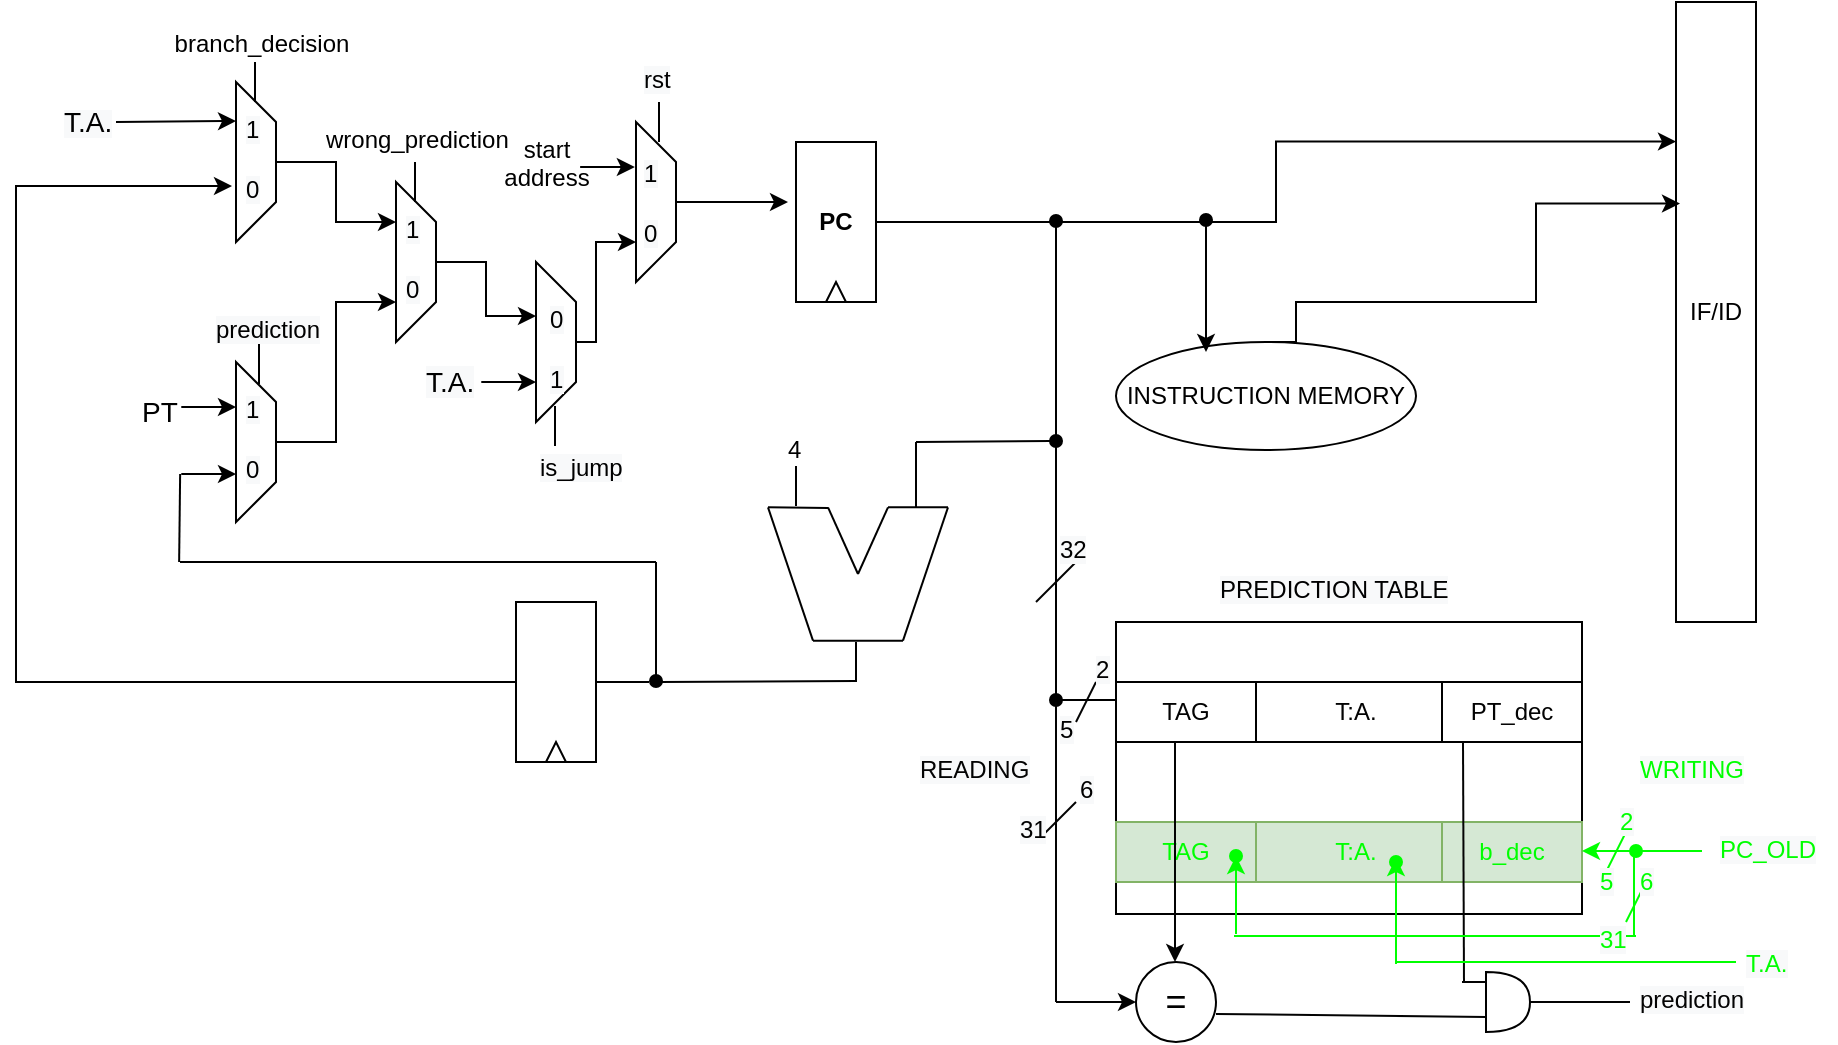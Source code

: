 <mxfile version="14.3.1" type="device"><diagram id="KxJtJAkUww6zyt8d-dVo" name="Page-1"><mxGraphModel dx="1021" dy="529" grid="1" gridSize="10" guides="1" tooltips="1" connect="1" arrows="1" fold="1" page="1" pageScale="1" pageWidth="827" pageHeight="1169" math="0" shadow="0"><root><mxCell id="0"/><mxCell id="1" parent="0"/><mxCell id="iuv61O9GPGtDp2s_SXu8-129" style="edgeStyle=orthogonalEdgeStyle;rounded=0;orthogonalLoop=1;jettySize=auto;html=1;exitX=0.5;exitY=0;exitDx=0;exitDy=0;entryX=0.25;entryY=1;entryDx=0;entryDy=0;" parent="1" source="iuv61O9GPGtDp2s_SXu8-1" target="iuv61O9GPGtDp2s_SXu8-3" edge="1"><mxGeometry relative="1" as="geometry"/></mxCell><mxCell id="iuv61O9GPGtDp2s_SXu8-1" value="" style="shape=trapezoid;perimeter=trapezoidPerimeter;whiteSpace=wrap;html=1;fixedSize=1;fillColor=#FFFFFF;direction=south;" parent="1" vertex="1"><mxGeometry x="180" y="180" width="20" height="80" as="geometry"/></mxCell><mxCell id="iuv61O9GPGtDp2s_SXu8-128" style="edgeStyle=orthogonalEdgeStyle;rounded=0;orthogonalLoop=1;jettySize=auto;html=1;exitX=0.5;exitY=0;exitDx=0;exitDy=0;entryX=0.75;entryY=1;entryDx=0;entryDy=0;" parent="1" source="iuv61O9GPGtDp2s_SXu8-2" target="iuv61O9GPGtDp2s_SXu8-3" edge="1"><mxGeometry relative="1" as="geometry"/></mxCell><mxCell id="iuv61O9GPGtDp2s_SXu8-2" value="" style="shape=trapezoid;perimeter=trapezoidPerimeter;whiteSpace=wrap;html=1;fixedSize=1;fillColor=#FFFFFF;direction=south;" parent="1" vertex="1"><mxGeometry x="180" y="320" width="20" height="80" as="geometry"/></mxCell><mxCell id="iuv61O9GPGtDp2s_SXu8-130" style="edgeStyle=orthogonalEdgeStyle;rounded=0;orthogonalLoop=1;jettySize=auto;html=1;exitX=0.5;exitY=0;exitDx=0;exitDy=0;entryX=0.338;entryY=1;entryDx=0;entryDy=0;entryPerimeter=0;" parent="1" source="iuv61O9GPGtDp2s_SXu8-3" target="iuv61O9GPGtDp2s_SXu8-4" edge="1"><mxGeometry relative="1" as="geometry"/></mxCell><mxCell id="iuv61O9GPGtDp2s_SXu8-3" value="" style="shape=trapezoid;perimeter=trapezoidPerimeter;whiteSpace=wrap;html=1;fixedSize=1;fillColor=#FFFFFF;direction=south;" parent="1" vertex="1"><mxGeometry x="260" y="230" width="20" height="80" as="geometry"/></mxCell><mxCell id="iuv61O9GPGtDp2s_SXu8-131" style="edgeStyle=orthogonalEdgeStyle;rounded=0;orthogonalLoop=1;jettySize=auto;html=1;exitX=0.5;exitY=0;exitDx=0;exitDy=0;entryX=0.75;entryY=1;entryDx=0;entryDy=0;" parent="1" source="iuv61O9GPGtDp2s_SXu8-4" target="iuv61O9GPGtDp2s_SXu8-5" edge="1"><mxGeometry relative="1" as="geometry"><Array as="points"><mxPoint x="360" y="310"/><mxPoint x="360" y="260"/></Array></mxGeometry></mxCell><mxCell id="iuv61O9GPGtDp2s_SXu8-4" value="" style="shape=trapezoid;perimeter=trapezoidPerimeter;whiteSpace=wrap;html=1;fixedSize=1;fillColor=#FFFFFF;direction=south;" parent="1" vertex="1"><mxGeometry x="330" y="270" width="20" height="80" as="geometry"/></mxCell><mxCell id="iuv61O9GPGtDp2s_SXu8-132" style="edgeStyle=orthogonalEdgeStyle;rounded=0;orthogonalLoop=1;jettySize=auto;html=1;exitX=0.5;exitY=0;exitDx=0;exitDy=0;entryX=-0.1;entryY=0.375;entryDx=0;entryDy=0;entryPerimeter=0;" parent="1" source="iuv61O9GPGtDp2s_SXu8-5" target="iuv61O9GPGtDp2s_SXu8-6" edge="1"><mxGeometry relative="1" as="geometry"/></mxCell><mxCell id="iuv61O9GPGtDp2s_SXu8-5" value="" style="shape=trapezoid;perimeter=trapezoidPerimeter;whiteSpace=wrap;html=1;fixedSize=1;fillColor=#FFFFFF;direction=south;" parent="1" vertex="1"><mxGeometry x="380" y="200" width="20" height="80" as="geometry"/></mxCell><mxCell id="iuv61O9GPGtDp2s_SXu8-69" style="edgeStyle=orthogonalEdgeStyle;rounded=0;orthogonalLoop=1;jettySize=auto;html=1;exitX=1;exitY=0.5;exitDx=0;exitDy=0;entryX=0;entryY=0.225;entryDx=0;entryDy=0;entryPerimeter=0;" parent="1" source="iuv61O9GPGtDp2s_SXu8-6" target="iuv61O9GPGtDp2s_SXu8-68" edge="1"><mxGeometry relative="1" as="geometry"/></mxCell><mxCell id="iuv61O9GPGtDp2s_SXu8-6" value="&lt;b&gt;PC&lt;/b&gt;" style="rounded=0;whiteSpace=wrap;html=1;" parent="1" vertex="1"><mxGeometry x="460" y="210" width="40" height="80" as="geometry"/></mxCell><mxCell id="iuv61O9GPGtDp2s_SXu8-68" value="IF/ID" style="rounded=0;whiteSpace=wrap;html=1;" parent="1" vertex="1"><mxGeometry x="900" y="140" width="40" height="310" as="geometry"/></mxCell><mxCell id="iuv61O9GPGtDp2s_SXu8-106" value="" style="group;direction=west;rotation=90;shadow=0;comic=0;" parent="1" vertex="1" connectable="0"><mxGeometry x="476" y="376" width="60" height="100" as="geometry"/></mxCell><mxCell id="iuv61O9GPGtDp2s_SXu8-107" value="" style="group;direction=west;rotation=90;shadow=0;comic=0;" parent="iuv61O9GPGtDp2s_SXu8-106" vertex="1" connectable="0"><mxGeometry x="-15" width="60" height="100" as="geometry"/></mxCell><mxCell id="iuv61O9GPGtDp2s_SXu8-108" value="" style="endArrow=none;html=1;shadow=0;comic=0;" parent="iuv61O9GPGtDp2s_SXu8-107" edge="1"><mxGeometry width="50" height="50" relative="1" as="geometry"><mxPoint x="75" y="16.667" as="sourcePoint"/><mxPoint x="52.5" y="83.333" as="targetPoint"/></mxGeometry></mxCell><mxCell id="iuv61O9GPGtDp2s_SXu8-109" value="" style="endArrow=none;html=1;shadow=0;comic=0;" parent="iuv61O9GPGtDp2s_SXu8-107" edge="1"><mxGeometry width="50" height="50" relative="1" as="geometry"><mxPoint x="-15" y="16.667" as="sourcePoint"/><mxPoint x="7.5" y="83.333" as="targetPoint"/></mxGeometry></mxCell><mxCell id="iuv61O9GPGtDp2s_SXu8-110" value="" style="endArrow=none;html=1;shadow=0;comic=0;" parent="iuv61O9GPGtDp2s_SXu8-107" edge="1"><mxGeometry width="50" height="50" relative="1" as="geometry"><mxPoint x="7.5" y="83.333" as="sourcePoint"/><mxPoint x="52.5" y="83.333" as="targetPoint"/></mxGeometry></mxCell><mxCell id="iuv61O9GPGtDp2s_SXu8-111" value="" style="endArrow=none;html=1;shadow=0;comic=0;" parent="iuv61O9GPGtDp2s_SXu8-107" edge="1"><mxGeometry width="50" height="50" relative="1" as="geometry"><mxPoint x="-15" y="16.667" as="sourcePoint"/><mxPoint x="15" y="17" as="targetPoint"/></mxGeometry></mxCell><mxCell id="iuv61O9GPGtDp2s_SXu8-112" value="" style="endArrow=none;html=1;shadow=0;comic=0;" parent="iuv61O9GPGtDp2s_SXu8-107" edge="1"><mxGeometry width="50" height="50" relative="1" as="geometry"><mxPoint x="45" y="16.667" as="sourcePoint"/><mxPoint x="75" y="16.667" as="targetPoint"/></mxGeometry></mxCell><mxCell id="iuv61O9GPGtDp2s_SXu8-113" value="" style="endArrow=none;html=1;shadow=0;comic=0;" parent="iuv61O9GPGtDp2s_SXu8-107" edge="1"><mxGeometry width="50" height="50" relative="1" as="geometry"><mxPoint x="15" y="16.667" as="sourcePoint"/><mxPoint x="30" y="50" as="targetPoint"/></mxGeometry></mxCell><mxCell id="iuv61O9GPGtDp2s_SXu8-114" value="" style="endArrow=none;html=1;shadow=0;comic=0;" parent="iuv61O9GPGtDp2s_SXu8-107" edge="1"><mxGeometry width="50" height="50" relative="1" as="geometry"><mxPoint x="45" y="16.667" as="sourcePoint"/><mxPoint x="30" y="50" as="targetPoint"/></mxGeometry></mxCell><mxCell id="iuv61O9GPGtDp2s_SXu8-120" style="edgeStyle=orthogonalEdgeStyle;rounded=0;orthogonalLoop=1;jettySize=auto;html=1;exitX=0;exitY=0.5;exitDx=0;exitDy=0;entryX=0.65;entryY=1.1;entryDx=0;entryDy=0;entryPerimeter=0;" parent="1" source="iuv61O9GPGtDp2s_SXu8-116" target="iuv61O9GPGtDp2s_SXu8-1" edge="1"><mxGeometry relative="1" as="geometry"><Array as="points"><mxPoint x="70" y="480"/><mxPoint x="70" y="232"/></Array></mxGeometry></mxCell><mxCell id="iuv61O9GPGtDp2s_SXu8-116" value="" style="rounded=0;whiteSpace=wrap;html=1;" parent="1" vertex="1"><mxGeometry x="320" y="440" width="40" height="80" as="geometry"/></mxCell><mxCell id="iuv61O9GPGtDp2s_SXu8-118" value="" style="endArrow=none;html=1;" parent="1" edge="1"><mxGeometry width="50" height="50" relative="1" as="geometry"><mxPoint x="490" y="480" as="sourcePoint"/><mxPoint x="490" y="460" as="targetPoint"/></mxGeometry></mxCell><mxCell id="iuv61O9GPGtDp2s_SXu8-119" value="" style="endArrow=none;html=1;entryX=1;entryY=0.5;entryDx=0;entryDy=0;" parent="1" target="iuv61O9GPGtDp2s_SXu8-116" edge="1"><mxGeometry width="50" height="50" relative="1" as="geometry"><mxPoint x="386.5" y="480" as="sourcePoint"/><mxPoint x="420" y="479.5" as="targetPoint"/></mxGeometry></mxCell><mxCell id="iuv61O9GPGtDp2s_SXu8-123" value="" style="endArrow=none;html=1;" parent="1" edge="1"><mxGeometry width="50" height="50" relative="1" as="geometry"><mxPoint x="152" y="420" as="sourcePoint"/><mxPoint x="390" y="420" as="targetPoint"/></mxGeometry></mxCell><mxCell id="iuv61O9GPGtDp2s_SXu8-125" value="" style="endArrow=none;html=1;" parent="1" edge="1"><mxGeometry width="50" height="50" relative="1" as="geometry"><mxPoint x="151.57" y="420" as="sourcePoint"/><mxPoint x="152.07" y="376" as="targetPoint"/></mxGeometry></mxCell><mxCell id="iuv61O9GPGtDp2s_SXu8-134" value="" style="endArrow=none;html=1;entryX=1;entryY=0.5;entryDx=0;entryDy=0;" parent="1" edge="1"><mxGeometry width="50" height="50" relative="1" as="geometry"><mxPoint x="490" y="479.5" as="sourcePoint"/><mxPoint x="391.5" y="480" as="targetPoint"/></mxGeometry></mxCell><mxCell id="iuv61O9GPGtDp2s_SXu8-147" value="" style="endArrow=none;html=1;startArrow=oval;startFill=1;" parent="1" edge="1"><mxGeometry width="50" height="50" relative="1" as="geometry"><mxPoint x="390" y="479.5" as="sourcePoint"/><mxPoint x="390" y="420" as="targetPoint"/></mxGeometry></mxCell><mxCell id="iuv61O9GPGtDp2s_SXu8-148" value="" style="endArrow=none;html=1;startArrow=oval;startFill=1;" parent="1" edge="1"><mxGeometry width="50" height="50" relative="1" as="geometry"><mxPoint x="590" y="249.5" as="sourcePoint"/><mxPoint x="590" y="490" as="targetPoint"/></mxGeometry></mxCell><mxCell id="iuv61O9GPGtDp2s_SXu8-149" value="" style="endArrow=none;html=1;startArrow=oval;startFill=1;" parent="1" edge="1"><mxGeometry width="50" height="50" relative="1" as="geometry"><mxPoint x="590" y="359.5" as="sourcePoint"/><mxPoint x="520" y="360" as="targetPoint"/></mxGeometry></mxCell><mxCell id="iuv61O9GPGtDp2s_SXu8-150" value="" style="endArrow=none;html=1;" parent="1" edge="1"><mxGeometry width="50" height="50" relative="1" as="geometry"><mxPoint x="520" y="393" as="sourcePoint"/><mxPoint x="520" y="360" as="targetPoint"/></mxGeometry></mxCell><mxCell id="iuv61O9GPGtDp2s_SXu8-152" value="" style="endArrow=none;html=1;startArrow=oval;startFill=1;" parent="1" edge="1"><mxGeometry width="50" height="50" relative="1" as="geometry"><mxPoint x="665" y="249" as="sourcePoint"/><mxPoint x="665" y="270" as="targetPoint"/></mxGeometry></mxCell><mxCell id="iuv61O9GPGtDp2s_SXu8-156" style="edgeStyle=orthogonalEdgeStyle;rounded=0;orthogonalLoop=1;jettySize=auto;html=1;exitX=0.5;exitY=0;exitDx=0;exitDy=0;entryX=0.05;entryY=0.325;entryDx=0;entryDy=0;entryPerimeter=0;" parent="1" source="iuv61O9GPGtDp2s_SXu8-153" target="iuv61O9GPGtDp2s_SXu8-68" edge="1"><mxGeometry relative="1" as="geometry"><Array as="points"><mxPoint x="710" y="310"/><mxPoint x="710" y="290"/><mxPoint x="830" y="290"/><mxPoint x="830" y="241"/></Array></mxGeometry></mxCell><mxCell id="iuv61O9GPGtDp2s_SXu8-153" value="INSTRUCTION MEMORY" style="ellipse;whiteSpace=wrap;html=1;" parent="1" vertex="1"><mxGeometry x="620" y="310" width="150" height="54" as="geometry"/></mxCell><mxCell id="iuv61O9GPGtDp2s_SXu8-159" value="" style="triangle;whiteSpace=wrap;html=1;rotation=0;fillColor=none;direction=north;" parent="1" vertex="1"><mxGeometry x="335" y="510" width="10" height="10" as="geometry"/></mxCell><mxCell id="iuv61O9GPGtDp2s_SXu8-160" value="" style="triangle;whiteSpace=wrap;html=1;rotation=0;fillColor=none;direction=north;" parent="1" vertex="1"><mxGeometry x="475" y="280" width="10" height="10" as="geometry"/></mxCell><mxCell id="iuv61O9GPGtDp2s_SXu8-161" value="" style="endArrow=classic;html=1;" parent="1" edge="1"><mxGeometry width="50" height="50" relative="1" as="geometry"><mxPoint x="120" y="200" as="sourcePoint"/><mxPoint x="180" y="199.5" as="targetPoint"/></mxGeometry></mxCell><mxCell id="iuv61O9GPGtDp2s_SXu8-164" value="" style="endArrow=classic;html=1;" parent="1" edge="1"><mxGeometry width="50" height="50" relative="1" as="geometry"><mxPoint x="152.64" y="342.5" as="sourcePoint"/><mxPoint x="180" y="342.5" as="targetPoint"/></mxGeometry></mxCell><mxCell id="iuv61O9GPGtDp2s_SXu8-165" value="&lt;font style=&quot;font-size: 14px&quot;&gt;PT&lt;/font&gt;" style="text;html=1;" parent="1" vertex="1"><mxGeometry x="130.57" y="330" width="20" height="20" as="geometry"/></mxCell><mxCell id="iuv61O9GPGtDp2s_SXu8-166" value="" style="endArrow=classic;html=1;" parent="1" edge="1"><mxGeometry width="50" height="50" relative="1" as="geometry"><mxPoint x="352.07" y="222.5" as="sourcePoint"/><mxPoint x="379.43" y="222.5" as="targetPoint"/></mxGeometry></mxCell><mxCell id="iuv61O9GPGtDp2s_SXu8-167" value="start &lt;br&gt;address" style="text;html=1;align=center;" parent="1" vertex="1"><mxGeometry x="310" y="200" width="50" height="20" as="geometry"/></mxCell><mxCell id="iuv61O9GPGtDp2s_SXu8-168" value="" style="endArrow=classic;html=1;" parent="1" edge="1"><mxGeometry width="50" height="50" relative="1" as="geometry"><mxPoint x="152.64" y="376" as="sourcePoint"/><mxPoint x="180" y="376" as="targetPoint"/></mxGeometry></mxCell><mxCell id="iuv61O9GPGtDp2s_SXu8-170" value="" style="endArrow=none;html=1;" parent="1" edge="1"><mxGeometry width="50" height="50" relative="1" as="geometry"><mxPoint x="460" y="372" as="sourcePoint"/><mxPoint x="460" y="392" as="targetPoint"/></mxGeometry></mxCell><mxCell id="iuv61O9GPGtDp2s_SXu8-171" value="&lt;span style=&quot;color: rgb(0 , 0 , 0) ; font-family: &amp;#34;helvetica&amp;#34; ; font-style: normal ; font-weight: 400 ; letter-spacing: normal ; text-align: left ; text-indent: 0px ; text-transform: none ; word-spacing: 0px ; background-color: rgb(248 , 249 , 250) ; display: inline ; float: none&quot;&gt;&lt;font style=&quot;font-size: 14px&quot;&gt;T.A.&lt;/font&gt;&lt;/span&gt;" style="text;whiteSpace=wrap;html=1;" parent="1" vertex="1"><mxGeometry x="92" y="185" width="20" height="30" as="geometry"/></mxCell><mxCell id="iuv61O9GPGtDp2s_SXu8-172" value="&lt;span style=&quot;color: rgb(0, 0, 0); font-family: helvetica; font-size: 14px; font-style: normal; font-weight: 400; letter-spacing: normal; text-align: left; text-indent: 0px; text-transform: none; word-spacing: 0px; background-color: rgb(248, 249, 250); display: inline; float: none;&quot;&gt;T.A.&lt;/span&gt;" style="text;whiteSpace=wrap;html=1;" parent="1" vertex="1"><mxGeometry x="273" y="315" width="30" height="30" as="geometry"/></mxCell><mxCell id="iuv61O9GPGtDp2s_SXu8-173" value="" style="endArrow=classic;html=1;" parent="1" edge="1"><mxGeometry width="50" height="50" relative="1" as="geometry"><mxPoint x="302.64" y="330" as="sourcePoint"/><mxPoint x="330" y="330" as="targetPoint"/></mxGeometry></mxCell><mxCell id="iuv61O9GPGtDp2s_SXu8-175" value="&lt;div style=&quot;text-align: center&quot;&gt;&lt;span&gt;&lt;font face=&quot;helvetica&quot;&gt;4&lt;/font&gt;&lt;/span&gt;&lt;/div&gt;" style="text;whiteSpace=wrap;html=1;" parent="1" vertex="1"><mxGeometry x="454" y="350" width="20" height="20" as="geometry"/></mxCell><mxCell id="iuv61O9GPGtDp2s_SXu8-176" value="&lt;span style=&quot;color: rgb(0 , 0 , 0) ; font-family: &amp;#34;helvetica&amp;#34; ; font-size: 12px ; font-style: normal ; font-weight: 400 ; letter-spacing: normal ; text-align: center ; text-indent: 0px ; text-transform: none ; word-spacing: 0px ; background-color: rgb(248 , 249 , 250) ; display: inline ; float: none&quot;&gt;1&lt;/span&gt;" style="text;whiteSpace=wrap;html=1;" parent="1" vertex="1"><mxGeometry x="183" y="190" width="20" height="30" as="geometry"/></mxCell><mxCell id="iuv61O9GPGtDp2s_SXu8-177" value="&lt;span style=&quot;color: rgb(0 , 0 , 0) ; font-family: &amp;#34;helvetica&amp;#34; ; font-size: 12px ; font-style: normal ; font-weight: 400 ; letter-spacing: normal ; text-align: center ; text-indent: 0px ; text-transform: none ; word-spacing: 0px ; background-color: rgb(248 , 249 , 250) ; display: inline ; float: none&quot;&gt;0&lt;/span&gt;" style="text;whiteSpace=wrap;html=1;" parent="1" vertex="1"><mxGeometry x="183" y="220" width="20" height="30" as="geometry"/></mxCell><mxCell id="iuv61O9GPGtDp2s_SXu8-182" value="&lt;span style=&quot;color: rgb(0 , 0 , 0) ; font-family: &amp;#34;helvetica&amp;#34; ; font-size: 12px ; font-style: normal ; font-weight: 400 ; letter-spacing: normal ; text-align: center ; text-indent: 0px ; text-transform: none ; word-spacing: 0px ; background-color: rgb(248 , 249 , 250) ; display: inline ; float: none&quot;&gt;1&lt;/span&gt;" style="text;whiteSpace=wrap;html=1;" parent="1" vertex="1"><mxGeometry x="183" y="330" width="20" height="30" as="geometry"/></mxCell><mxCell id="iuv61O9GPGtDp2s_SXu8-183" value="&lt;span style=&quot;color: rgb(0 , 0 , 0) ; font-family: &amp;#34;helvetica&amp;#34; ; font-size: 12px ; font-style: normal ; font-weight: 400 ; letter-spacing: normal ; text-align: center ; text-indent: 0px ; text-transform: none ; word-spacing: 0px ; background-color: rgb(248 , 249 , 250) ; display: inline ; float: none&quot;&gt;0&lt;/span&gt;" style="text;whiteSpace=wrap;html=1;" parent="1" vertex="1"><mxGeometry x="183" y="360" width="20" height="30" as="geometry"/></mxCell><mxCell id="iuv61O9GPGtDp2s_SXu8-184" value="&lt;span style=&quot;color: rgb(0 , 0 , 0) ; font-family: &amp;#34;helvetica&amp;#34; ; font-size: 12px ; font-style: normal ; font-weight: 400 ; letter-spacing: normal ; text-align: center ; text-indent: 0px ; text-transform: none ; word-spacing: 0px ; background-color: rgb(248 , 249 , 250) ; display: inline ; float: none&quot;&gt;1&lt;/span&gt;" style="text;whiteSpace=wrap;html=1;" parent="1" vertex="1"><mxGeometry x="263" y="240" width="20" height="30" as="geometry"/></mxCell><mxCell id="iuv61O9GPGtDp2s_SXu8-185" value="&lt;span style=&quot;color: rgb(0 , 0 , 0) ; font-family: &amp;#34;helvetica&amp;#34; ; font-size: 12px ; font-style: normal ; font-weight: 400 ; letter-spacing: normal ; text-align: center ; text-indent: 0px ; text-transform: none ; word-spacing: 0px ; background-color: rgb(248 , 249 , 250) ; display: inline ; float: none&quot;&gt;0&lt;/span&gt;" style="text;whiteSpace=wrap;html=1;" parent="1" vertex="1"><mxGeometry x="263" y="270" width="20" height="30" as="geometry"/></mxCell><mxCell id="iuv61O9GPGtDp2s_SXu8-186" value="&lt;span style=&quot;color: rgb(0 , 0 , 0) ; font-family: &amp;#34;helvetica&amp;#34; ; font-size: 12px ; font-style: normal ; font-weight: 400 ; letter-spacing: normal ; text-align: center ; text-indent: 0px ; text-transform: none ; word-spacing: 0px ; background-color: rgb(248 , 249 , 250) ; display: inline ; float: none&quot;&gt;1&lt;/span&gt;" style="text;whiteSpace=wrap;html=1;" parent="1" vertex="1"><mxGeometry x="382" y="212" width="20" height="30" as="geometry"/></mxCell><mxCell id="iuv61O9GPGtDp2s_SXu8-187" value="&lt;span style=&quot;color: rgb(0 , 0 , 0) ; font-family: &amp;#34;helvetica&amp;#34; ; font-size: 12px ; font-style: normal ; font-weight: 400 ; letter-spacing: normal ; text-align: center ; text-indent: 0px ; text-transform: none ; word-spacing: 0px ; background-color: rgb(248 , 249 , 250) ; display: inline ; float: none&quot;&gt;0&lt;/span&gt;" style="text;whiteSpace=wrap;html=1;" parent="1" vertex="1"><mxGeometry x="382" y="242" width="20" height="30" as="geometry"/></mxCell><mxCell id="iuv61O9GPGtDp2s_SXu8-188" value="&lt;span style=&quot;color: rgb(0 , 0 , 0) ; font-family: &amp;#34;helvetica&amp;#34; ; font-size: 12px ; font-style: normal ; font-weight: 400 ; letter-spacing: normal ; text-align: center ; text-indent: 0px ; text-transform: none ; word-spacing: 0px ; background-color: rgb(248 , 249 , 250) ; display: inline ; float: none&quot;&gt;0&lt;/span&gt;" style="text;whiteSpace=wrap;html=1;" parent="1" vertex="1"><mxGeometry x="335" y="285" width="20" height="35" as="geometry"/></mxCell><mxCell id="iuv61O9GPGtDp2s_SXu8-189" value="&lt;span style=&quot;color: rgb(0 , 0 , 0) ; font-family: &amp;#34;helvetica&amp;#34; ; font-size: 12px ; font-style: normal ; font-weight: 400 ; letter-spacing: normal ; text-align: center ; text-indent: 0px ; text-transform: none ; word-spacing: 0px ; background-color: rgb(248 , 249 , 250) ; display: inline ; float: none&quot;&gt;1&lt;/span&gt;" style="text;whiteSpace=wrap;html=1;" parent="1" vertex="1"><mxGeometry x="335" y="315" width="20" height="30" as="geometry"/></mxCell><mxCell id="iuv61O9GPGtDp2s_SXu8-190" value="" style="endArrow=none;html=1;fontColor=#FF0000;" parent="1" edge="1"><mxGeometry width="50" height="50" relative="1" as="geometry"><mxPoint x="391.5" y="210" as="sourcePoint"/><mxPoint x="391.5" y="190" as="targetPoint"/></mxGeometry></mxCell><mxCell id="iuv61O9GPGtDp2s_SXu8-193" value="" style="endArrow=none;html=1;fontColor=#FF0000;" parent="1" edge="1"><mxGeometry width="50" height="50" relative="1" as="geometry"><mxPoint x="189.5" y="190" as="sourcePoint"/><mxPoint x="189.5" y="170" as="targetPoint"/></mxGeometry></mxCell><mxCell id="iuv61O9GPGtDp2s_SXu8-194" value="" style="endArrow=none;html=1;fontColor=#FF0000;" parent="1" edge="1"><mxGeometry width="50" height="50" relative="1" as="geometry"><mxPoint x="339.5" y="362" as="sourcePoint"/><mxPoint x="339.5" y="342" as="targetPoint"/></mxGeometry></mxCell><mxCell id="iuv61O9GPGtDp2s_SXu8-195" value="" style="endArrow=none;html=1;fontColor=#FF0000;" parent="1" edge="1"><mxGeometry width="50" height="50" relative="1" as="geometry"><mxPoint x="269.5" y="240" as="sourcePoint"/><mxPoint x="269.5" y="220" as="targetPoint"/></mxGeometry></mxCell><mxCell id="iuv61O9GPGtDp2s_SXu8-196" value="" style="endArrow=none;html=1;fontColor=#FF0000;" parent="1" edge="1"><mxGeometry width="50" height="50" relative="1" as="geometry"><mxPoint x="191.5" y="331" as="sourcePoint"/><mxPoint x="191.5" y="311" as="targetPoint"/></mxGeometry></mxCell><mxCell id="iuv61O9GPGtDp2s_SXu8-197" value="&lt;div&gt;&lt;span&gt;&lt;font color=&quot;#000000&quot; face=&quot;helvetica&quot;&gt;branch_&lt;/font&gt;&lt;/span&gt;&lt;span style=&quot;color: rgb(0 , 0 , 0) ; font-family: &amp;#34;helvetica&amp;#34;&quot;&gt;decision&lt;/span&gt;&lt;/div&gt;" style="text;whiteSpace=wrap;html=1;fontColor=#FF0000;align=center;" parent="1" vertex="1"><mxGeometry x="163" y="147" width="60" height="30" as="geometry"/></mxCell><mxCell id="iuv61O9GPGtDp2s_SXu8-198" value="&lt;div style=&quot;text-align: center&quot;&gt;&lt;span&gt;&lt;font color=&quot;#000000&quot; face=&quot;helvetica&quot;&gt;wrong_prediction&lt;/font&gt;&lt;/span&gt;&lt;/div&gt;" style="text;whiteSpace=wrap;html=1;fontColor=#FF0000;" parent="1" vertex="1"><mxGeometry x="223" y="195" width="67" height="30" as="geometry"/></mxCell><mxCell id="iuv61O9GPGtDp2s_SXu8-199" value="&lt;span style=&quot;color: rgb(0 , 0 , 0) ; font-family: &amp;#34;helvetica&amp;#34; ; font-size: 12px ; font-style: normal ; font-weight: 400 ; letter-spacing: normal ; text-align: center ; text-indent: 0px ; text-transform: none ; word-spacing: 0px ; background-color: rgb(248 , 249 , 250) ; display: inline ; float: none&quot;&gt;rst&lt;/span&gt;" style="text;whiteSpace=wrap;html=1;fontColor=#FF0000;" parent="1" vertex="1"><mxGeometry x="382" y="165" width="20" height="30" as="geometry"/></mxCell><mxCell id="iuv61O9GPGtDp2s_SXu8-200" value="&lt;span style=&quot;color: rgb(0 , 0 , 0) ; font-family: &amp;#34;helvetica&amp;#34; ; font-size: 12px ; font-style: normal ; font-weight: 400 ; letter-spacing: normal ; text-align: center ; text-indent: 0px ; text-transform: none ; word-spacing: 0px ; background-color: rgb(248 , 249 , 250) ; display: inline ; float: none&quot;&gt;is_jump&lt;/span&gt;" style="text;whiteSpace=wrap;html=1;fontColor=#FF0000;" parent="1" vertex="1"><mxGeometry x="330" y="359" width="20" height="30" as="geometry"/></mxCell><mxCell id="iuv61O9GPGtDp2s_SXu8-202" value="&lt;span style=&quot;color: rgb(0 , 0 , 0) ; font-family: &amp;#34;helvetica&amp;#34; ; font-size: 12px ; font-style: normal ; font-weight: 400 ; letter-spacing: normal ; text-align: center ; text-indent: 0px ; text-transform: none ; word-spacing: 0px ; background-color: rgb(248 , 249 , 250) ; display: inline ; float: none&quot;&gt;prediction&lt;/span&gt;" style="text;whiteSpace=wrap;html=1;fontColor=#FF0000;" parent="1" vertex="1"><mxGeometry x="168" y="290" width="50" height="30" as="geometry"/></mxCell><mxCell id="iuv61O9GPGtDp2s_SXu8-204" value="" style="rounded=0;whiteSpace=wrap;html=1;fontColor=#FF0000;" parent="1" vertex="1"><mxGeometry x="620" y="450" width="233" height="146" as="geometry"/></mxCell><mxCell id="iuv61O9GPGtDp2s_SXu8-205" value="&lt;font color=&quot;#030303&quot;&gt;TAG&lt;/font&gt;" style="rounded=0;whiteSpace=wrap;html=1;fontColor=#FF0000;" parent="1" vertex="1"><mxGeometry x="620" y="480" width="70" height="30" as="geometry"/></mxCell><mxCell id="iuv61O9GPGtDp2s_SXu8-206" value="&lt;font color=&quot;#030303&quot;&gt;T:A.&lt;/font&gt;" style="rounded=0;whiteSpace=wrap;html=1;fontColor=#FF0000;" parent="1" vertex="1"><mxGeometry x="690" y="480" width="100" height="30" as="geometry"/></mxCell><mxCell id="iuv61O9GPGtDp2s_SXu8-207" value="&lt;font color=&quot;#030303&quot;&gt;PT_dec&lt;/font&gt;" style="rounded=0;whiteSpace=wrap;html=1;fontColor=#FF0000;" parent="1" vertex="1"><mxGeometry x="783" y="480" width="70" height="30" as="geometry"/></mxCell><mxCell id="iuv61O9GPGtDp2s_SXu8-208" value="&lt;font color=&quot;#00ff00&quot;&gt;TAG&lt;/font&gt;" style="rounded=0;whiteSpace=wrap;html=1;fillColor=#d5e8d4;strokeColor=#82b366;" parent="1" vertex="1"><mxGeometry x="620" y="550" width="70" height="30" as="geometry"/></mxCell><mxCell id="iuv61O9GPGtDp2s_SXu8-209" value="&lt;font color=&quot;#00ff00&quot;&gt;T:A.&lt;/font&gt;" style="rounded=0;whiteSpace=wrap;html=1;fillColor=#d5e8d4;strokeColor=#82b366;" parent="1" vertex="1"><mxGeometry x="690" y="550" width="100" height="30" as="geometry"/></mxCell><mxCell id="iuv61O9GPGtDp2s_SXu8-210" value="&lt;font color=&quot;#00ff00&quot;&gt;b_dec&lt;/font&gt;" style="rounded=0;whiteSpace=wrap;html=1;fillColor=#d5e8d4;strokeColor=#82b366;" parent="1" vertex="1"><mxGeometry x="783" y="550" width="70" height="30" as="geometry"/></mxCell><mxCell id="iuv61O9GPGtDp2s_SXu8-211" value="" style="endArrow=none;html=1;startArrow=oval;startFill=1;entryX=0;entryY=0.25;entryDx=0;entryDy=0;" parent="1" edge="1"><mxGeometry width="50" height="50" relative="1" as="geometry"><mxPoint x="590" y="489" as="sourcePoint"/><mxPoint x="620" y="489" as="targetPoint"/></mxGeometry></mxCell><mxCell id="iuv61O9GPGtDp2s_SXu8-212" value="&lt;font style=&quot;font-size: 18px&quot; color=&quot;#000000&quot;&gt;=&lt;/font&gt;" style="ellipse;whiteSpace=wrap;html=1;aspect=fixed;fontColor=#FF0000;" parent="1" vertex="1"><mxGeometry x="630" y="620" width="40" height="40" as="geometry"/></mxCell><mxCell id="iuv61O9GPGtDp2s_SXu8-213" value="" style="shape=or;whiteSpace=wrap;html=1;fontColor=#FF0000;" parent="1" vertex="1"><mxGeometry x="805" y="625" width="22" height="30" as="geometry"/></mxCell><mxCell id="iuv61O9GPGtDp2s_SXu8-214" value="" style="endArrow=none;html=1;labelBackgroundColor=#000000;entryX=0;entryY=0.75;entryDx=0;entryDy=0;entryPerimeter=0;strokeColor=#030303;" parent="1" target="iuv61O9GPGtDp2s_SXu8-213" edge="1"><mxGeometry width="50" height="50" relative="1" as="geometry"><mxPoint x="670" y="646" as="sourcePoint"/><mxPoint x="720" y="596" as="targetPoint"/></mxGeometry></mxCell><mxCell id="iuv61O9GPGtDp2s_SXu8-215" value="" style="endArrow=none;html=1;labelBackgroundColor=#000000;strokeColor=#030303;fontColor=#000000;entryX=0.25;entryY=1;entryDx=0;entryDy=0;" parent="1" edge="1"><mxGeometry width="50" height="50" relative="1" as="geometry"><mxPoint x="794" y="630" as="sourcePoint"/><mxPoint x="793.5" y="510" as="targetPoint"/></mxGeometry></mxCell><mxCell id="iuv61O9GPGtDp2s_SXu8-216" value="" style="endArrow=none;html=1;labelBackgroundColor=#000000;strokeColor=#030303;fontColor=#000000;entryX=0.75;entryY=1;entryDx=0;entryDy=0;" parent="1" edge="1"><mxGeometry width="50" height="50" relative="1" as="geometry"><mxPoint x="793" y="630" as="sourcePoint"/><mxPoint x="805" y="630" as="targetPoint"/></mxGeometry></mxCell><mxCell id="iuv61O9GPGtDp2s_SXu8-217" value="" style="endArrow=none;html=1;labelBackgroundColor=#000000;strokeColor=#030303;fontColor=#000000;" parent="1" edge="1"><mxGeometry width="50" height="50" relative="1" as="geometry"><mxPoint x="827" y="640" as="sourcePoint"/><mxPoint x="877" y="640" as="targetPoint"/></mxGeometry></mxCell><mxCell id="iuv61O9GPGtDp2s_SXu8-218" value="&lt;span style=&quot;color: rgb(3 , 3 , 3) ; font-family: &amp;#34;helvetica&amp;#34; ; font-size: 12px ; font-style: normal ; font-weight: 400 ; letter-spacing: normal ; text-align: center ; text-indent: 0px ; text-transform: none ; word-spacing: 0px ; background-color: rgb(248 , 249 , 250) ; display: inline ; float: none&quot;&gt;prediction&lt;/span&gt;" style="text;whiteSpace=wrap;html=1;fontColor=#000000;" parent="1" vertex="1"><mxGeometry x="880" y="625" width="50" height="30" as="geometry"/></mxCell><mxCell id="iuv61O9GPGtDp2s_SXu8-219" value="" style="endArrow=none;html=1;labelBackgroundColor=#000000;strokeColor=#030303;fontColor=#000000;" parent="1" edge="1"><mxGeometry width="50" height="50" relative="1" as="geometry"><mxPoint x="590" y="640" as="sourcePoint"/><mxPoint x="590" y="490" as="targetPoint"/></mxGeometry></mxCell><mxCell id="iuv61O9GPGtDp2s_SXu8-220" value="" style="endArrow=classic;html=1;labelBackgroundColor=#000000;strokeColor=#030303;fontColor=#000000;entryX=0;entryY=0.5;entryDx=0;entryDy=0;" parent="1" target="iuv61O9GPGtDp2s_SXu8-212" edge="1"><mxGeometry width="50" height="50" relative="1" as="geometry"><mxPoint x="590" y="640" as="sourcePoint"/><mxPoint x="640" y="590" as="targetPoint"/></mxGeometry></mxCell><mxCell id="iuv61O9GPGtDp2s_SXu8-221" value="" style="endArrow=classic;html=1;labelBackgroundColor=#000000;strokeColor=#030303;fontColor=#000000;" parent="1" edge="1"><mxGeometry width="50" height="50" relative="1" as="geometry"><mxPoint x="649.5" y="510" as="sourcePoint"/><mxPoint x="649.5" y="620" as="targetPoint"/></mxGeometry></mxCell><mxCell id="iuv61O9GPGtDp2s_SXu8-222" value="&lt;span style=&quot;color: rgb(0 , 0 , 0) ; font-family: &amp;#34;helvetica&amp;#34; ; font-size: 12px ; font-style: normal ; font-weight: 400 ; letter-spacing: normal ; text-align: center ; text-indent: 0px ; text-transform: none ; word-spacing: 0px ; background-color: rgb(248 , 249 , 250) ; display: inline ; float: none&quot;&gt;PREDICTION TABLE&lt;/span&gt;" style="text;whiteSpace=wrap;html=1;fontColor=#000000;" parent="1" vertex="1"><mxGeometry x="670" y="420" width="160" height="30" as="geometry"/></mxCell><mxCell id="iuv61O9GPGtDp2s_SXu8-224" value="" style="endArrow=none;html=1;labelBackgroundColor=#000000;strokeColor=#030303;fontColor=#000000;" parent="1" edge="1"><mxGeometry width="50" height="50" relative="1" as="geometry"><mxPoint x="580" y="440" as="sourcePoint"/><mxPoint x="600" y="420" as="targetPoint"/></mxGeometry></mxCell><mxCell id="iuv61O9GPGtDp2s_SXu8-225" value="" style="endArrow=none;html=1;labelBackgroundColor=#000000;strokeColor=#030303;fontColor=#000000;" parent="1" edge="1"><mxGeometry width="50" height="50" relative="1" as="geometry"><mxPoint x="600" y="500" as="sourcePoint"/><mxPoint x="610" y="480" as="targetPoint"/></mxGeometry></mxCell><mxCell id="iuv61O9GPGtDp2s_SXu8-226" value="" style="endArrow=none;html=1;labelBackgroundColor=#000000;strokeColor=#030303;fontColor=#000000;" parent="1" edge="1"><mxGeometry width="50" height="50" relative="1" as="geometry"><mxPoint x="580" y="560" as="sourcePoint"/><mxPoint x="600" y="540" as="targetPoint"/></mxGeometry></mxCell><mxCell id="iuv61O9GPGtDp2s_SXu8-227" value="&lt;span style=&quot;color: rgb(0 , 0 , 0) ; font-family: &amp;#34;helvetica&amp;#34; ; font-size: 12px ; font-style: normal ; font-weight: 400 ; letter-spacing: normal ; text-align: center ; text-indent: 0px ; text-transform: none ; word-spacing: 0px ; background-color: rgb(248 , 249 , 250) ; display: inline ; float: none&quot;&gt;32&lt;/span&gt;" style="text;whiteSpace=wrap;html=1;fontColor=#000000;" parent="1" vertex="1"><mxGeometry x="590" y="400" width="20" height="30" as="geometry"/></mxCell><mxCell id="iuv61O9GPGtDp2s_SXu8-228" value="&lt;span style=&quot;color: rgb(0 , 0 , 0) ; font-family: &amp;#34;helvetica&amp;#34; ; font-size: 12px ; font-style: normal ; font-weight: 400 ; letter-spacing: normal ; text-align: center ; text-indent: 0px ; text-transform: none ; word-spacing: 0px ; background-color: rgb(248 , 249 , 250) ; display: inline ; float: none&quot;&gt;2&lt;/span&gt;" style="text;whiteSpace=wrap;html=1;fontColor=#000000;" parent="1" vertex="1"><mxGeometry x="608" y="460" width="20" height="30" as="geometry"/></mxCell><mxCell id="iuv61O9GPGtDp2s_SXu8-231" value="&lt;span style=&quot;color: rgb(0 , 0 , 0) ; font-family: &amp;#34;helvetica&amp;#34; ; font-size: 12px ; font-style: normal ; font-weight: 400 ; letter-spacing: normal ; text-align: center ; text-indent: 0px ; text-transform: none ; word-spacing: 0px ; background-color: rgb(248 , 249 , 250) ; display: inline ; float: none&quot;&gt;5&lt;/span&gt;" style="text;whiteSpace=wrap;html=1;fontColor=#000000;" parent="1" vertex="1"><mxGeometry x="590" y="490" width="20" height="30" as="geometry"/></mxCell><mxCell id="iuv61O9GPGtDp2s_SXu8-232" value="&lt;span style=&quot;color: rgb(0 , 0 , 0) ; font-family: &amp;#34;helvetica&amp;#34; ; font-size: 12px ; font-style: normal ; font-weight: 400 ; letter-spacing: normal ; text-align: center ; text-indent: 0px ; text-transform: none ; word-spacing: 0px ; background-color: rgb(248 , 249 , 250) ; display: inline ; float: none&quot;&gt;31&lt;/span&gt;" style="text;whiteSpace=wrap;html=1;fontColor=#000000;" parent="1" vertex="1"><mxGeometry x="570" y="540" width="20" height="30" as="geometry"/></mxCell><mxCell id="iuv61O9GPGtDp2s_SXu8-233" value="&lt;span style=&quot;color: rgb(0 , 0 , 0) ; font-family: &amp;#34;helvetica&amp;#34; ; font-size: 12px ; font-style: normal ; font-weight: 400 ; letter-spacing: normal ; text-align: center ; text-indent: 0px ; text-transform: none ; word-spacing: 0px ; background-color: rgb(248 , 249 , 250) ; display: inline ; float: none&quot;&gt;6&lt;/span&gt;" style="text;whiteSpace=wrap;html=1;fontColor=#000000;" parent="1" vertex="1"><mxGeometry x="600" y="520" width="20" height="30" as="geometry"/></mxCell><mxCell id="lWCNDJkaBdMzrHqNiuab-1" value="&lt;span style=&quot;color: rgb(3 , 3 , 3) ; font-family: &amp;#34;helvetica&amp;#34; ; font-size: 12px ; font-style: normal ; font-weight: 400 ; letter-spacing: normal ; text-align: center ; text-indent: 0px ; text-transform: none ; word-spacing: 0px ; background-color: rgb(248 , 249 , 250) ; display: inline ; float: none&quot;&gt;READING&lt;/span&gt;" style="text;whiteSpace=wrap;html=1;" parent="1" vertex="1"><mxGeometry x="520" y="510" width="60" height="30" as="geometry"/></mxCell><mxCell id="lWCNDJkaBdMzrHqNiuab-2" value="&lt;span style=&quot;font-family: &amp;#34;helvetica&amp;#34; ; font-size: 12px ; font-style: normal ; font-weight: 400 ; letter-spacing: normal ; text-align: center ; text-indent: 0px ; text-transform: none ; word-spacing: 0px ; background-color: rgb(248 , 249 , 250) ; display: inline ; float: none&quot;&gt;&lt;font color=&quot;#00ff00&quot;&gt;WRITING&lt;br&gt;&lt;br&gt;&lt;/font&gt;&lt;/span&gt;" style="text;whiteSpace=wrap;html=1;" parent="1" vertex="1"><mxGeometry x="880" y="510" width="70" height="30" as="geometry"/></mxCell><mxCell id="lWCNDJkaBdMzrHqNiuab-3" value="" style="endArrow=classic;html=1;strokeColor=#00FF00;" parent="1" edge="1"><mxGeometry width="50" height="50" relative="1" as="geometry"><mxPoint x="913" y="564.5" as="sourcePoint"/><mxPoint x="853" y="564.5" as="targetPoint"/></mxGeometry></mxCell><mxCell id="lWCNDJkaBdMzrHqNiuab-4" value="&lt;span style=&quot;color: rgb(0 , 255 , 0) ; font-family: &amp;#34;helvetica&amp;#34; ; font-size: 12px ; font-style: normal ; font-weight: 400 ; letter-spacing: normal ; text-align: center ; text-indent: 0px ; text-transform: none ; word-spacing: 0px ; background-color: rgb(248 , 249 , 250) ; display: inline ; float: none&quot;&gt;PC_OLD&lt;/span&gt;" style="text;whiteSpace=wrap;html=1;" parent="1" vertex="1"><mxGeometry x="920" y="550" width="60" height="30" as="geometry"/></mxCell><mxCell id="lWCNDJkaBdMzrHqNiuab-5" value="" style="endArrow=classic;html=1;strokeColor=#00FF00;" parent="1" edge="1"><mxGeometry width="50" height="50" relative="1" as="geometry"><mxPoint x="760" y="621" as="sourcePoint"/><mxPoint x="760" y="568" as="targetPoint"/></mxGeometry></mxCell><mxCell id="lWCNDJkaBdMzrHqNiuab-6" value="" style="endArrow=classic;html=1;strokeColor=#00FF00;" parent="1" edge="1"><mxGeometry width="50" height="50" relative="1" as="geometry"><mxPoint x="680" y="606" as="sourcePoint"/><mxPoint x="680" y="567" as="targetPoint"/></mxGeometry></mxCell><mxCell id="lWCNDJkaBdMzrHqNiuab-7" value="" style="endArrow=none;html=1;strokeColor=#00FF00;" parent="1" edge="1"><mxGeometry width="50" height="50" relative="1" as="geometry"><mxPoint x="679" y="607" as="sourcePoint"/><mxPoint x="880" y="607" as="targetPoint"/></mxGeometry></mxCell><mxCell id="lWCNDJkaBdMzrHqNiuab-8" value="" style="endArrow=none;html=1;strokeColor=#00FF00;" parent="1" edge="1"><mxGeometry width="50" height="50" relative="1" as="geometry"><mxPoint x="760" y="620" as="sourcePoint"/><mxPoint x="930" y="620" as="targetPoint"/></mxGeometry></mxCell><mxCell id="lWCNDJkaBdMzrHqNiuab-9" value="" style="endArrow=none;html=1;strokeColor=#00FF00;" parent="1" edge="1"><mxGeometry width="50" height="50" relative="1" as="geometry"><mxPoint x="879" y="607" as="sourcePoint"/><mxPoint x="879" y="565" as="targetPoint"/></mxGeometry></mxCell><mxCell id="lWCNDJkaBdMzrHqNiuab-10" value="&lt;span style=&quot;color: rgb(0 , 255 , 0) ; font-family: &amp;#34;helvetica&amp;#34; ; font-size: 12px ; font-style: normal ; font-weight: 400 ; letter-spacing: normal ; text-align: center ; text-indent: 0px ; text-transform: none ; word-spacing: 0px ; background-color: rgb(248 , 249 , 250) ; display: inline ; float: none&quot;&gt;T.A.&lt;/span&gt;" style="text;whiteSpace=wrap;html=1;" parent="1" vertex="1"><mxGeometry x="933" y="607" width="40" height="30" as="geometry"/></mxCell><mxCell id="lWCNDJkaBdMzrHqNiuab-12" value="" style="endArrow=none;html=1;startArrow=oval;startFill=1;fillColor=#d5e8d4;strokeColor=#00FF00;" parent="1" edge="1"><mxGeometry width="50" height="50" relative="1" as="geometry"><mxPoint x="880" y="564.5" as="sourcePoint"/><mxPoint x="860" y="564.5" as="targetPoint"/></mxGeometry></mxCell><mxCell id="lWCNDJkaBdMzrHqNiuab-13" value="" style="endArrow=none;html=1;labelBackgroundColor=#000000;fontColor=#000000;fillColor=#d5e8d4;strokeColor=#00FF00;" parent="1" edge="1"><mxGeometry width="50" height="50" relative="1" as="geometry"><mxPoint x="875" y="555" as="sourcePoint"/><mxPoint x="865" y="575" as="targetPoint"/></mxGeometry></mxCell><mxCell id="lWCNDJkaBdMzrHqNiuab-16" value="&lt;span style=&quot;color: rgb(0 , 255 , 0) ; font-family: &amp;#34;helvetica&amp;#34; ; font-size: 12px ; font-style: normal ; font-weight: 400 ; letter-spacing: normal ; text-align: center ; text-indent: 0px ; text-transform: none ; word-spacing: 0px ; background-color: rgb(248 , 249 , 250) ; display: inline ; float: none&quot;&gt;2&lt;/span&gt;" style="text;whiteSpace=wrap;html=1;" parent="1" vertex="1"><mxGeometry x="870" y="536" width="20" height="30" as="geometry"/></mxCell><mxCell id="lWCNDJkaBdMzrHqNiuab-17" value="&lt;span style=&quot;color: rgb(0 , 255 , 0) ; font-family: &amp;#34;helvetica&amp;#34; ; font-size: 12px ; font-style: normal ; font-weight: 400 ; letter-spacing: normal ; text-align: center ; text-indent: 0px ; text-transform: none ; word-spacing: 0px ; background-color: rgb(248 , 249 , 250) ; display: inline ; float: none&quot;&gt;5&lt;/span&gt;" style="text;whiteSpace=wrap;html=1;" parent="1" vertex="1"><mxGeometry x="860" y="566" width="30" height="30" as="geometry"/></mxCell><mxCell id="lWCNDJkaBdMzrHqNiuab-18" value="" style="endArrow=none;html=1;startArrow=oval;startFill=1;fillColor=#d5e8d4;strokeColor=#00FF00;" parent="1" edge="1"><mxGeometry width="50" height="50" relative="1" as="geometry"><mxPoint x="760" y="570" as="sourcePoint"/><mxPoint x="760" y="580.5" as="targetPoint"/></mxGeometry></mxCell><mxCell id="lWCNDJkaBdMzrHqNiuab-19" value="" style="endArrow=none;html=1;labelBackgroundColor=#000000;fontColor=#000000;fillColor=#d5e8d4;strokeColor=#00FF00;" parent="1" edge="1"><mxGeometry width="50" height="50" relative="1" as="geometry"><mxPoint x="885" y="580" as="sourcePoint"/><mxPoint x="875" y="600" as="targetPoint"/></mxGeometry></mxCell><mxCell id="lWCNDJkaBdMzrHqNiuab-20" value="&lt;span style=&quot;color: rgb(0 , 255 , 0) ; font-family: &amp;#34;helvetica&amp;#34; ; font-size: 12px ; font-style: normal ; font-weight: 400 ; letter-spacing: normal ; text-align: center ; text-indent: 0px ; text-transform: none ; word-spacing: 0px ; background-color: rgb(248 , 249 , 250) ; display: inline ; float: none&quot;&gt;31&lt;/span&gt;" style="text;whiteSpace=wrap;html=1;" parent="1" vertex="1"><mxGeometry x="860" y="595" width="20" height="30" as="geometry"/></mxCell><mxCell id="lWCNDJkaBdMzrHqNiuab-21" value="&lt;span style=&quot;color: rgb(0 , 255 , 0) ; font-family: &amp;#34;helvetica&amp;#34; ; font-size: 12px ; font-style: normal ; font-weight: 400 ; letter-spacing: normal ; text-align: center ; text-indent: 0px ; text-transform: none ; word-spacing: 0px ; background-color: rgb(248 , 249 , 250) ; display: inline ; float: none&quot;&gt;6&lt;/span&gt;" style="text;whiteSpace=wrap;html=1;" parent="1" vertex="1"><mxGeometry x="880" y="566" width="20" height="20" as="geometry"/></mxCell><mxCell id="lWCNDJkaBdMzrHqNiuab-23" value="" style="endArrow=none;html=1;startArrow=oval;startFill=1;fillColor=#d5e8d4;strokeColor=#00FF00;" parent="1" edge="1"><mxGeometry width="50" height="50" relative="1" as="geometry"><mxPoint x="680" y="567" as="sourcePoint"/><mxPoint x="680" y="577.5" as="targetPoint"/></mxGeometry></mxCell><mxCell id="TlyAqc29yDtY8stMGUEl-1" value="" style="endArrow=classic;html=1;" edge="1" parent="1"><mxGeometry width="50" height="50" relative="1" as="geometry"><mxPoint x="665" y="268" as="sourcePoint"/><mxPoint x="665" y="315" as="targetPoint"/></mxGeometry></mxCell></root></mxGraphModel></diagram></mxfile>